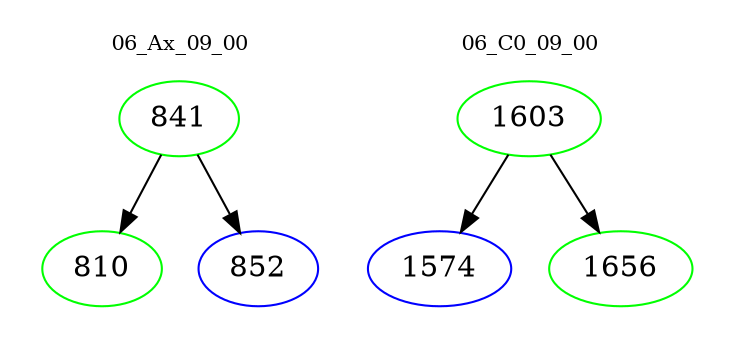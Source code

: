 digraph{
subgraph cluster_0 {
color = white
label = "06_Ax_09_00";
fontsize=10;
T0_841 [label="841", color="green"]
T0_841 -> T0_810 [color="black"]
T0_810 [label="810", color="green"]
T0_841 -> T0_852 [color="black"]
T0_852 [label="852", color="blue"]
}
subgraph cluster_1 {
color = white
label = "06_C0_09_00";
fontsize=10;
T1_1603 [label="1603", color="green"]
T1_1603 -> T1_1574 [color="black"]
T1_1574 [label="1574", color="blue"]
T1_1603 -> T1_1656 [color="black"]
T1_1656 [label="1656", color="green"]
}
}
